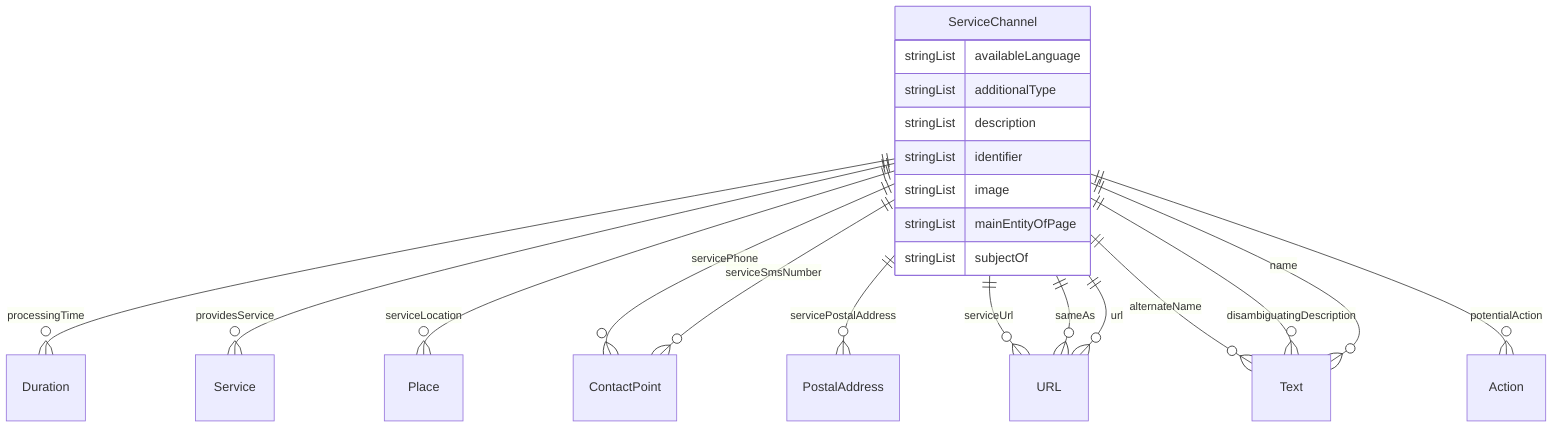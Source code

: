 erDiagram
ServiceChannel {
    stringList availableLanguage  
    stringList additionalType  
    stringList description  
    stringList identifier  
    stringList image  
    stringList mainEntityOfPage  
    stringList subjectOf  
}

ServiceChannel ||--}o Duration : "processingTime"
ServiceChannel ||--}o Service : "providesService"
ServiceChannel ||--}o Place : "serviceLocation"
ServiceChannel ||--}o ContactPoint : "servicePhone"
ServiceChannel ||--}o PostalAddress : "servicePostalAddress"
ServiceChannel ||--}o ContactPoint : "serviceSmsNumber"
ServiceChannel ||--}o URL : "serviceUrl"
ServiceChannel ||--}o Text : "alternateName"
ServiceChannel ||--}o Text : "disambiguatingDescription"
ServiceChannel ||--}o Text : "name"
ServiceChannel ||--}o URL : "sameAs"
ServiceChannel ||--}o Action : "potentialAction"
ServiceChannel ||--}o URL : "url"